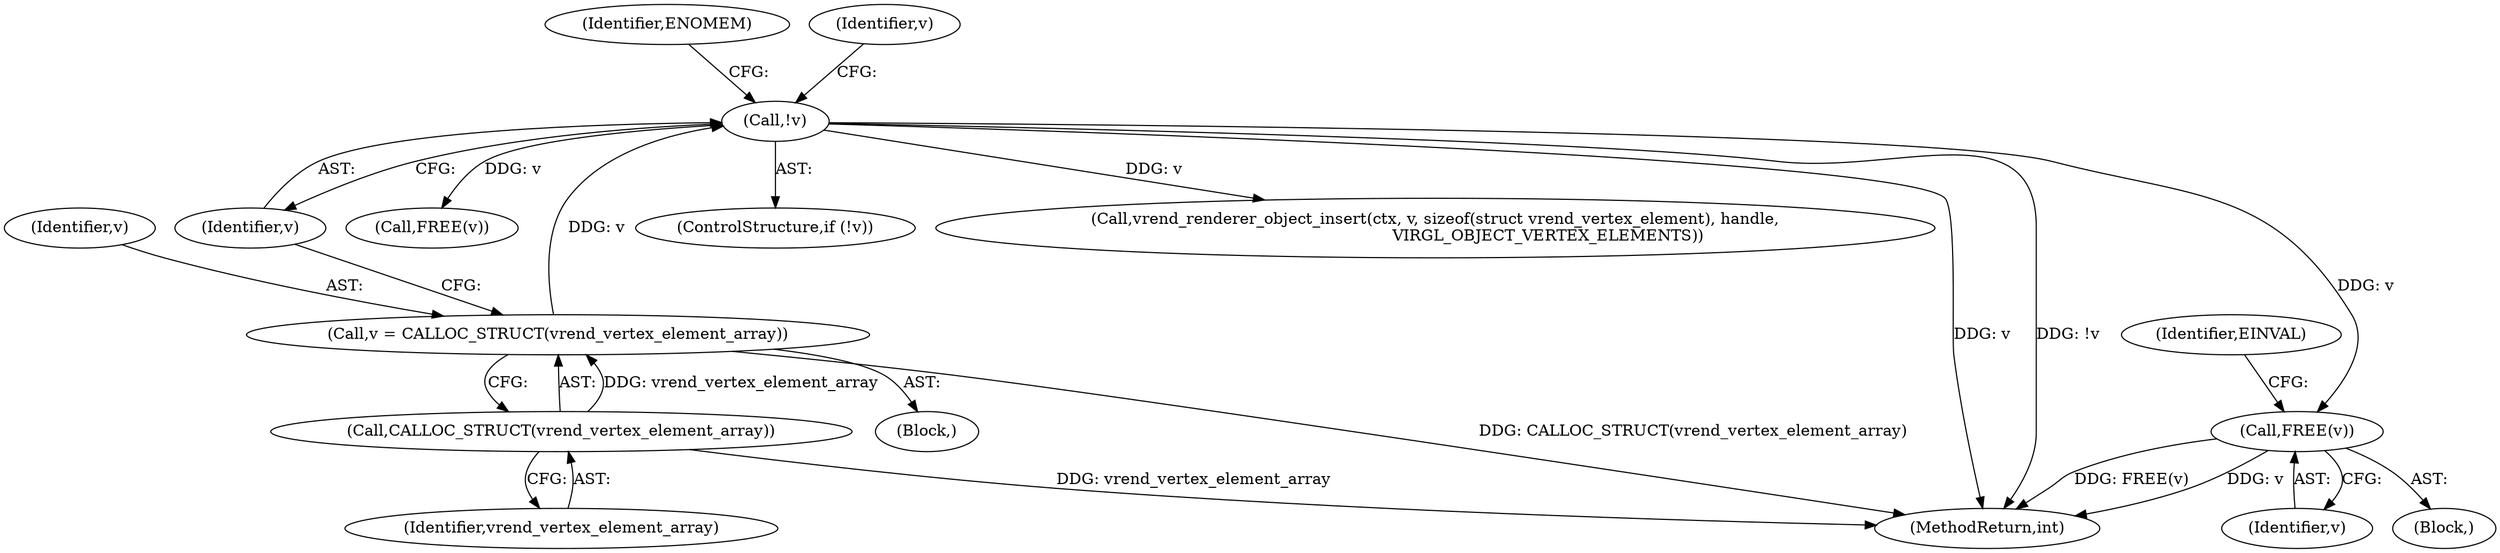 digraph "0_virglrenderer_737c3350850ca4dbc5633b3bdb4118176ce59920@pointer" {
"1000452" [label="(Call,FREE(v))"];
"1000122" [label="(Call,!v)"];
"1000117" [label="(Call,v = CALLOC_STRUCT(vrend_vertex_element_array))"];
"1000119" [label="(Call,CALLOC_STRUCT(vrend_vertex_element_array))"];
"1000452" [label="(Call,FREE(v))"];
"1000117" [label="(Call,v = CALLOC_STRUCT(vrend_vertex_element_array))"];
"1000455" [label="(Identifier,EINVAL)"];
"1000125" [label="(Identifier,ENOMEM)"];
"1000443" [label="(Block,)"];
"1000453" [label="(Identifier,v)"];
"1000128" [label="(Identifier,v)"];
"1000168" [label="(Call,FREE(v))"];
"1000123" [label="(Identifier,v)"];
"1000122" [label="(Call,!v)"];
"1000105" [label="(Block,)"];
"1000120" [label="(Identifier,vrend_vertex_element_array)"];
"1000119" [label="(Call,CALLOC_STRUCT(vrend_vertex_element_array))"];
"1000118" [label="(Identifier,v)"];
"1000121" [label="(ControlStructure,if (!v))"];
"1000624" [label="(Call,vrend_renderer_object_insert(ctx, v, sizeof(struct vrend_vertex_element), handle,\n                                             VIRGL_OBJECT_VERTEX_ELEMENTS))"];
"1000641" [label="(MethodReturn,int)"];
"1000452" -> "1000443"  [label="AST: "];
"1000452" -> "1000453"  [label="CFG: "];
"1000453" -> "1000452"  [label="AST: "];
"1000455" -> "1000452"  [label="CFG: "];
"1000452" -> "1000641"  [label="DDG: FREE(v)"];
"1000452" -> "1000641"  [label="DDG: v"];
"1000122" -> "1000452"  [label="DDG: v"];
"1000122" -> "1000121"  [label="AST: "];
"1000122" -> "1000123"  [label="CFG: "];
"1000123" -> "1000122"  [label="AST: "];
"1000125" -> "1000122"  [label="CFG: "];
"1000128" -> "1000122"  [label="CFG: "];
"1000122" -> "1000641"  [label="DDG: v"];
"1000122" -> "1000641"  [label="DDG: !v"];
"1000117" -> "1000122"  [label="DDG: v"];
"1000122" -> "1000168"  [label="DDG: v"];
"1000122" -> "1000624"  [label="DDG: v"];
"1000117" -> "1000105"  [label="AST: "];
"1000117" -> "1000119"  [label="CFG: "];
"1000118" -> "1000117"  [label="AST: "];
"1000119" -> "1000117"  [label="AST: "];
"1000123" -> "1000117"  [label="CFG: "];
"1000117" -> "1000641"  [label="DDG: CALLOC_STRUCT(vrend_vertex_element_array)"];
"1000119" -> "1000117"  [label="DDG: vrend_vertex_element_array"];
"1000119" -> "1000120"  [label="CFG: "];
"1000120" -> "1000119"  [label="AST: "];
"1000119" -> "1000641"  [label="DDG: vrend_vertex_element_array"];
}
